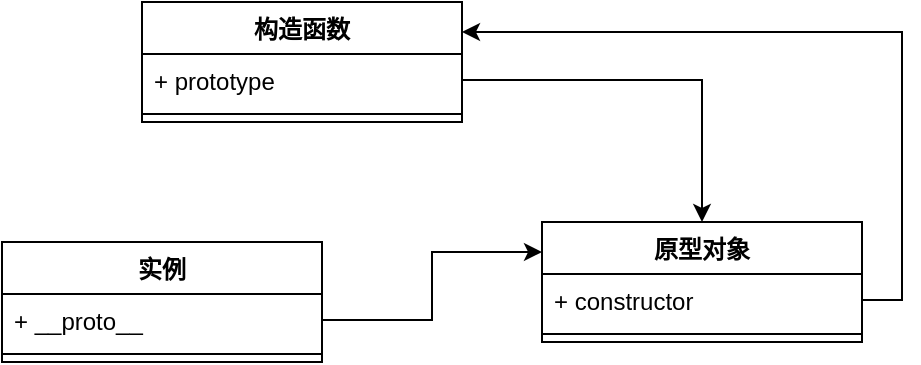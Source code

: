 <mxfile version="20.4.0" type="github">
  <diagram id="8mcuGWA0b_mbeGLJRndp" name="第 1 页">
    <mxGraphModel dx="1038" dy="491" grid="1" gridSize="10" guides="1" tooltips="1" connect="1" arrows="1" fold="1" page="1" pageScale="1" pageWidth="827" pageHeight="1169" math="0" shadow="0">
      <root>
        <mxCell id="0" />
        <mxCell id="1" parent="0" />
        <mxCell id="qFFGunoS89s3FHHCYgQ3-1" value="构造函数" style="swimlane;fontStyle=1;align=center;verticalAlign=top;childLayout=stackLayout;horizontal=1;startSize=26;horizontalStack=0;resizeParent=1;resizeParentMax=0;resizeLast=0;collapsible=1;marginBottom=0;" vertex="1" parent="1">
          <mxGeometry x="360" y="360" width="160" height="60" as="geometry" />
        </mxCell>
        <mxCell id="qFFGunoS89s3FHHCYgQ3-2" value="+ prototype" style="text;strokeColor=none;fillColor=none;align=left;verticalAlign=top;spacingLeft=4;spacingRight=4;overflow=hidden;rotatable=0;points=[[0,0.5],[1,0.5]];portConstraint=eastwest;" vertex="1" parent="qFFGunoS89s3FHHCYgQ3-1">
          <mxGeometry y="26" width="160" height="26" as="geometry" />
        </mxCell>
        <mxCell id="qFFGunoS89s3FHHCYgQ3-3" value="" style="line;strokeWidth=1;fillColor=none;align=left;verticalAlign=middle;spacingTop=-1;spacingLeft=3;spacingRight=3;rotatable=0;labelPosition=right;points=[];portConstraint=eastwest;strokeColor=inherit;" vertex="1" parent="qFFGunoS89s3FHHCYgQ3-1">
          <mxGeometry y="52" width="160" height="8" as="geometry" />
        </mxCell>
        <mxCell id="qFFGunoS89s3FHHCYgQ3-5" value="原型对象" style="swimlane;fontStyle=1;align=center;verticalAlign=top;childLayout=stackLayout;horizontal=1;startSize=26;horizontalStack=0;resizeParent=1;resizeParentMax=0;resizeLast=0;collapsible=1;marginBottom=0;" vertex="1" parent="1">
          <mxGeometry x="560" y="470" width="160" height="60" as="geometry" />
        </mxCell>
        <mxCell id="qFFGunoS89s3FHHCYgQ3-6" value="+ constructor" style="text;strokeColor=none;fillColor=none;align=left;verticalAlign=top;spacingLeft=4;spacingRight=4;overflow=hidden;rotatable=0;points=[[0,0.5],[1,0.5]];portConstraint=eastwest;" vertex="1" parent="qFFGunoS89s3FHHCYgQ3-5">
          <mxGeometry y="26" width="160" height="26" as="geometry" />
        </mxCell>
        <mxCell id="qFFGunoS89s3FHHCYgQ3-7" value="" style="line;strokeWidth=1;fillColor=none;align=left;verticalAlign=middle;spacingTop=-1;spacingLeft=3;spacingRight=3;rotatable=0;labelPosition=right;points=[];portConstraint=eastwest;strokeColor=inherit;" vertex="1" parent="qFFGunoS89s3FHHCYgQ3-5">
          <mxGeometry y="52" width="160" height="8" as="geometry" />
        </mxCell>
        <mxCell id="qFFGunoS89s3FHHCYgQ3-8" value="实例" style="swimlane;fontStyle=1;align=center;verticalAlign=top;childLayout=stackLayout;horizontal=1;startSize=26;horizontalStack=0;resizeParent=1;resizeParentMax=0;resizeLast=0;collapsible=1;marginBottom=0;" vertex="1" parent="1">
          <mxGeometry x="290" y="480" width="160" height="60" as="geometry" />
        </mxCell>
        <mxCell id="qFFGunoS89s3FHHCYgQ3-9" value="+ __proto__" style="text;strokeColor=none;fillColor=none;align=left;verticalAlign=top;spacingLeft=4;spacingRight=4;overflow=hidden;rotatable=0;points=[[0,0.5],[1,0.5]];portConstraint=eastwest;" vertex="1" parent="qFFGunoS89s3FHHCYgQ3-8">
          <mxGeometry y="26" width="160" height="26" as="geometry" />
        </mxCell>
        <mxCell id="qFFGunoS89s3FHHCYgQ3-10" value="" style="line;strokeWidth=1;fillColor=none;align=left;verticalAlign=middle;spacingTop=-1;spacingLeft=3;spacingRight=3;rotatable=0;labelPosition=right;points=[];portConstraint=eastwest;strokeColor=inherit;" vertex="1" parent="qFFGunoS89s3FHHCYgQ3-8">
          <mxGeometry y="52" width="160" height="8" as="geometry" />
        </mxCell>
        <mxCell id="qFFGunoS89s3FHHCYgQ3-12" style="edgeStyle=orthogonalEdgeStyle;rounded=0;orthogonalLoop=1;jettySize=auto;html=1;exitX=1;exitY=0.5;exitDx=0;exitDy=0;entryX=0;entryY=0.25;entryDx=0;entryDy=0;" edge="1" parent="1" source="qFFGunoS89s3FHHCYgQ3-9" target="qFFGunoS89s3FHHCYgQ3-5">
          <mxGeometry relative="1" as="geometry" />
        </mxCell>
        <mxCell id="qFFGunoS89s3FHHCYgQ3-15" style="edgeStyle=orthogonalEdgeStyle;rounded=0;orthogonalLoop=1;jettySize=auto;html=1;exitX=1;exitY=0.5;exitDx=0;exitDy=0;entryX=0.5;entryY=0;entryDx=0;entryDy=0;" edge="1" parent="1" source="qFFGunoS89s3FHHCYgQ3-2" target="qFFGunoS89s3FHHCYgQ3-5">
          <mxGeometry relative="1" as="geometry" />
        </mxCell>
        <mxCell id="qFFGunoS89s3FHHCYgQ3-16" style="edgeStyle=orthogonalEdgeStyle;rounded=0;orthogonalLoop=1;jettySize=auto;html=1;exitX=1;exitY=0.5;exitDx=0;exitDy=0;entryX=1;entryY=0.25;entryDx=0;entryDy=0;" edge="1" parent="1" source="qFFGunoS89s3FHHCYgQ3-6" target="qFFGunoS89s3FHHCYgQ3-1">
          <mxGeometry relative="1" as="geometry" />
        </mxCell>
      </root>
    </mxGraphModel>
  </diagram>
</mxfile>

